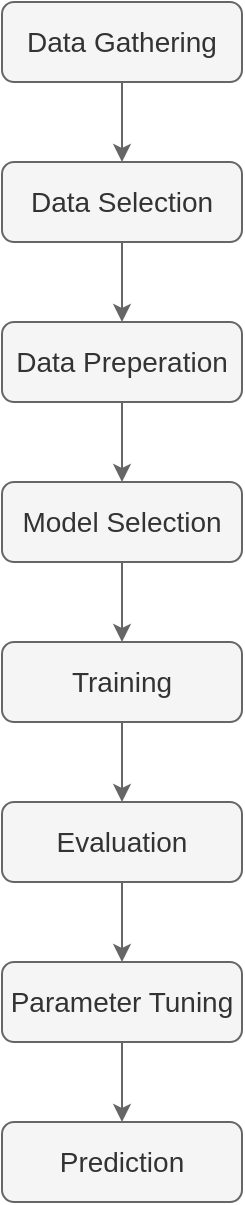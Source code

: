 <mxfile version="13.5.3" type="github">
  <diagram id="C5RBs43oDa-KdzZeNtuy" name="Page-1">
    <mxGraphModel dx="868" dy="433" grid="1" gridSize="10" guides="1" tooltips="1" connect="1" arrows="1" fold="1" page="1" pageScale="1" pageWidth="827" pageHeight="1169" math="0" shadow="0">
      <root>
        <mxCell id="WIyWlLk6GJQsqaUBKTNV-0" />
        <mxCell id="WIyWlLk6GJQsqaUBKTNV-1" parent="WIyWlLk6GJQsqaUBKTNV-0" />
        <mxCell id="-zQWObRJubREkpmwqvpv-5" value="" style="edgeStyle=orthogonalEdgeStyle;rounded=0;orthogonalLoop=1;jettySize=auto;html=1;exitX=0.5;exitY=1;exitDx=0;exitDy=0;fillColor=#f5f5f5;strokeColor=#666666;" edge="1" parent="WIyWlLk6GJQsqaUBKTNV-1" source="WIyWlLk6GJQsqaUBKTNV-3" target="-zQWObRJubREkpmwqvpv-0">
          <mxGeometry relative="1" as="geometry">
            <mxPoint x="250" y="100" as="sourcePoint" />
            <Array as="points">
              <mxPoint x="220" y="80" />
            </Array>
          </mxGeometry>
        </mxCell>
        <mxCell id="WIyWlLk6GJQsqaUBKTNV-3" value="&lt;font style=&quot;font-size: 14px&quot;&gt;Data Gathering&lt;/font&gt;" style="rounded=1;whiteSpace=wrap;html=1;fontSize=12;glass=0;strokeWidth=1;shadow=0;fillColor=#f5f5f5;strokeColor=#666666;fontColor=#333333;" parent="WIyWlLk6GJQsqaUBKTNV-1" vertex="1">
          <mxGeometry x="160" y="40" width="120" height="40" as="geometry" />
        </mxCell>
        <mxCell id="-zQWObRJubREkpmwqvpv-7" style="edgeStyle=orthogonalEdgeStyle;rounded=0;orthogonalLoop=1;jettySize=auto;html=1;exitX=0.5;exitY=1;exitDx=0;exitDy=0;entryX=0.5;entryY=0;entryDx=0;entryDy=0;fillColor=#f5f5f5;strokeColor=#666666;" edge="1" parent="WIyWlLk6GJQsqaUBKTNV-1" source="-zQWObRJubREkpmwqvpv-0" target="-zQWObRJubREkpmwqvpv-1">
          <mxGeometry relative="1" as="geometry" />
        </mxCell>
        <mxCell id="-zQWObRJubREkpmwqvpv-0" value="&lt;font style=&quot;font-size: 14px&quot;&gt;Data Selection&lt;/font&gt;" style="rounded=1;whiteSpace=wrap;html=1;fontSize=12;glass=0;strokeWidth=1;shadow=0;fillColor=#f5f5f5;strokeColor=#666666;fontColor=#333333;" vertex="1" parent="WIyWlLk6GJQsqaUBKTNV-1">
          <mxGeometry x="160" y="120" width="120" height="40" as="geometry" />
        </mxCell>
        <mxCell id="-zQWObRJubREkpmwqvpv-8" style="edgeStyle=orthogonalEdgeStyle;rounded=0;orthogonalLoop=1;jettySize=auto;html=1;exitX=0.5;exitY=1;exitDx=0;exitDy=0;fillColor=#f5f5f5;strokeColor=#666666;" edge="1" parent="WIyWlLk6GJQsqaUBKTNV-1" source="-zQWObRJubREkpmwqvpv-1">
          <mxGeometry relative="1" as="geometry">
            <mxPoint x="220" y="280" as="targetPoint" />
          </mxGeometry>
        </mxCell>
        <mxCell id="-zQWObRJubREkpmwqvpv-1" value="&lt;font style=&quot;font-size: 14px&quot;&gt;Data Preperation&lt;/font&gt;" style="rounded=1;whiteSpace=wrap;html=1;fontSize=12;glass=0;strokeWidth=1;shadow=0;fillColor=#f5f5f5;strokeColor=#666666;fontColor=#333333;" vertex="1" parent="WIyWlLk6GJQsqaUBKTNV-1">
          <mxGeometry x="160" y="200" width="120" height="40" as="geometry" />
        </mxCell>
        <mxCell id="-zQWObRJubREkpmwqvpv-2" value="&lt;font style=&quot;font-size: 14px&quot;&gt;Prediction&lt;/font&gt;" style="rounded=1;whiteSpace=wrap;html=1;fontSize=12;glass=0;strokeWidth=1;shadow=0;fillColor=#f5f5f5;strokeColor=#666666;fontColor=#333333;" vertex="1" parent="WIyWlLk6GJQsqaUBKTNV-1">
          <mxGeometry x="160" y="600" width="120" height="40" as="geometry" />
        </mxCell>
        <mxCell id="-zQWObRJubREkpmwqvpv-3" value="&lt;font style=&quot;font-size: 14px&quot;&gt;Model Selection&lt;/font&gt;" style="rounded=1;whiteSpace=wrap;html=1;fontSize=12;glass=0;strokeWidth=1;shadow=0;fillColor=#f5f5f5;strokeColor=#666666;fontColor=#333333;" vertex="1" parent="WIyWlLk6GJQsqaUBKTNV-1">
          <mxGeometry x="160" y="280" width="120" height="40" as="geometry" />
        </mxCell>
        <mxCell id="-zQWObRJubREkpmwqvpv-10" value="&lt;font style=&quot;font-size: 14px&quot;&gt;Parameter Tuning&lt;/font&gt;" style="rounded=1;whiteSpace=wrap;html=1;fontSize=12;glass=0;strokeWidth=1;shadow=0;fillColor=#f5f5f5;strokeColor=#666666;fontColor=#333333;" vertex="1" parent="WIyWlLk6GJQsqaUBKTNV-1">
          <mxGeometry x="160" y="520" width="120" height="40" as="geometry" />
        </mxCell>
        <mxCell id="-zQWObRJubREkpmwqvpv-11" value="&lt;font style=&quot;font-size: 14px&quot;&gt;Evaluation&lt;/font&gt;" style="rounded=1;whiteSpace=wrap;html=1;fontSize=12;glass=0;strokeWidth=1;shadow=0;fillColor=#f5f5f5;strokeColor=#666666;fontColor=#333333;" vertex="1" parent="WIyWlLk6GJQsqaUBKTNV-1">
          <mxGeometry x="160" y="440" width="120" height="40" as="geometry" />
        </mxCell>
        <mxCell id="-zQWObRJubREkpmwqvpv-12" value="&lt;font style=&quot;font-size: 14px&quot;&gt;Training&lt;/font&gt;" style="rounded=1;whiteSpace=wrap;html=1;fontSize=12;glass=0;strokeWidth=1;shadow=0;fillColor=#f5f5f5;strokeColor=#666666;fontColor=#333333;" vertex="1" parent="WIyWlLk6GJQsqaUBKTNV-1">
          <mxGeometry x="160" y="360" width="120" height="40" as="geometry" />
        </mxCell>
        <mxCell id="-zQWObRJubREkpmwqvpv-13" value="" style="endArrow=classic;html=1;shadow=0;labelBackgroundColor=none;strokeWidth=1;exitX=0.5;exitY=1;exitDx=0;exitDy=0;entryX=0.5;entryY=0;entryDx=0;entryDy=0;fillColor=#f5f5f5;strokeColor=#666666;" edge="1" parent="WIyWlLk6GJQsqaUBKTNV-1" source="-zQWObRJubREkpmwqvpv-11" target="-zQWObRJubREkpmwqvpv-10">
          <mxGeometry width="50" height="50" relative="1" as="geometry">
            <mxPoint x="330" y="510" as="sourcePoint" />
            <mxPoint x="380" y="460" as="targetPoint" />
          </mxGeometry>
        </mxCell>
        <mxCell id="-zQWObRJubREkpmwqvpv-14" value="" style="endArrow=classic;html=1;shadow=0;labelBackgroundColor=none;strokeWidth=1;entryX=0.5;entryY=0;entryDx=0;entryDy=0;fillColor=#f5f5f5;strokeColor=#666666;" edge="1" parent="WIyWlLk6GJQsqaUBKTNV-1" target="-zQWObRJubREkpmwqvpv-11">
          <mxGeometry width="50" height="50" relative="1" as="geometry">
            <mxPoint x="220" y="400" as="sourcePoint" />
            <mxPoint x="270" y="350" as="targetPoint" />
          </mxGeometry>
        </mxCell>
        <mxCell id="-zQWObRJubREkpmwqvpv-15" value="" style="endArrow=classic;html=1;shadow=0;labelBackgroundColor=none;strokeWidth=1;exitX=0.5;exitY=1;exitDx=0;exitDy=0;fillColor=#f5f5f5;strokeColor=#666666;" edge="1" parent="WIyWlLk6GJQsqaUBKTNV-1" source="-zQWObRJubREkpmwqvpv-3" target="-zQWObRJubREkpmwqvpv-12">
          <mxGeometry width="50" height="50" relative="1" as="geometry">
            <mxPoint x="390" y="550" as="sourcePoint" />
            <mxPoint x="440" y="500" as="targetPoint" />
          </mxGeometry>
        </mxCell>
        <mxCell id="-zQWObRJubREkpmwqvpv-16" value="" style="endArrow=classic;html=1;shadow=0;labelBackgroundColor=none;strokeWidth=1;exitX=0.5;exitY=1;exitDx=0;exitDy=0;entryX=0.5;entryY=0;entryDx=0;entryDy=0;fillColor=#f5f5f5;strokeColor=#666666;" edge="1" parent="WIyWlLk6GJQsqaUBKTNV-1" source="-zQWObRJubREkpmwqvpv-10" target="-zQWObRJubREkpmwqvpv-2">
          <mxGeometry width="50" height="50" relative="1" as="geometry">
            <mxPoint x="390" y="550" as="sourcePoint" />
            <mxPoint x="440" y="500" as="targetPoint" />
          </mxGeometry>
        </mxCell>
      </root>
    </mxGraphModel>
  </diagram>
</mxfile>
